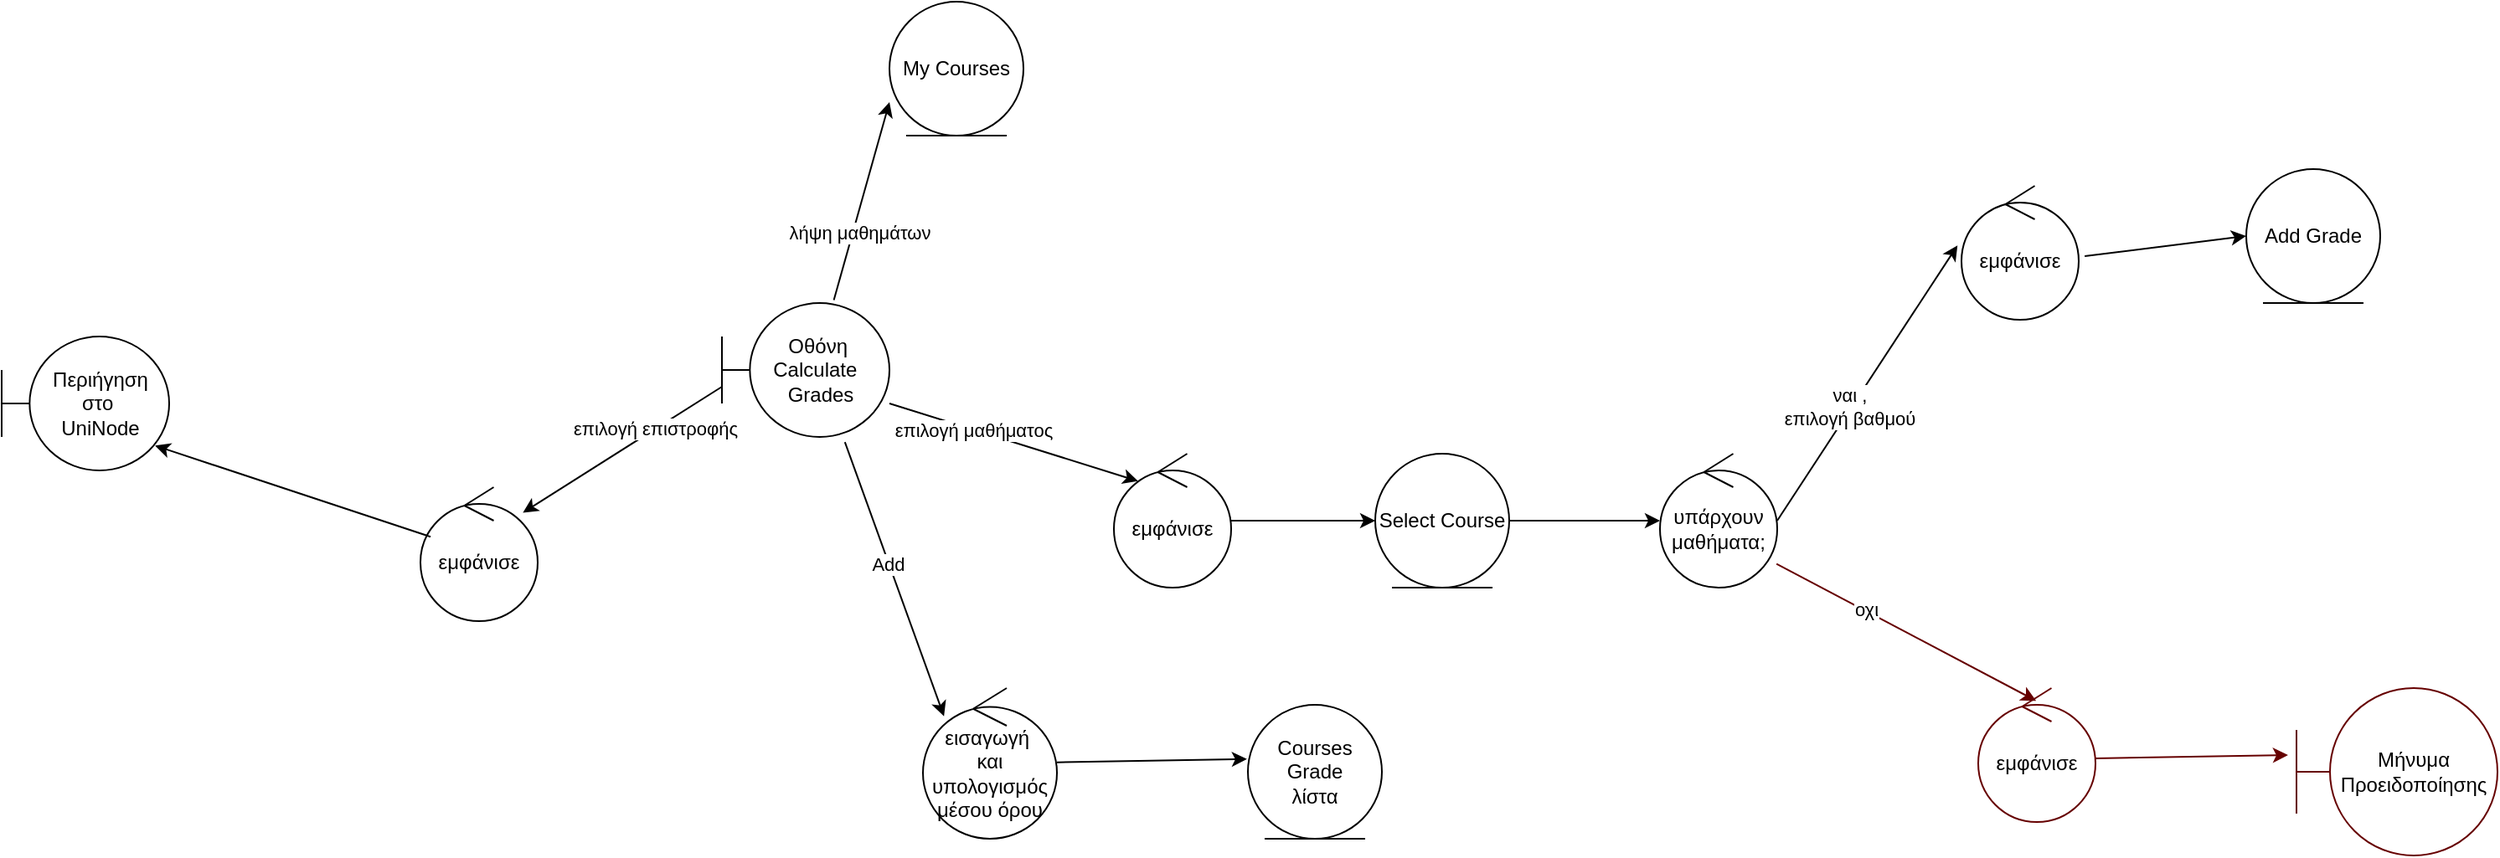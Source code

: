 <mxfile version="14.6.6" type="device"><diagram id="aZ6BylXuup_TdmJJksm1" name="Page-1"><mxGraphModel dx="1616" dy="531" grid="1" gridSize="10" guides="1" tooltips="1" connect="1" arrows="1" fold="1" page="1" pageScale="1" pageWidth="827" pageHeight="1169" math="0" shadow="0"><root><mxCell id="0"/><mxCell id="1" parent="0"/><mxCell id="OO_s2bunfpIVHy9DCwH9-1" value="Οθόνη&amp;nbsp;&lt;br&gt;Calculate&amp;nbsp;&amp;nbsp;&lt;br&gt;Grades" style="shape=umlBoundary;whiteSpace=wrap;html=1;" vertex="1" parent="1"><mxGeometry x="100" y="180" width="100" height="80" as="geometry"/></mxCell><mxCell id="OO_s2bunfpIVHy9DCwH9-2" value="" style="endArrow=classic;html=1;exitX=0.668;exitY=-0.022;exitDx=0;exitDy=0;exitPerimeter=0;entryX=0;entryY=0.75;entryDx=0;entryDy=0;entryPerimeter=0;" edge="1" parent="1" source="OO_s2bunfpIVHy9DCwH9-1" target="OO_s2bunfpIVHy9DCwH9-4"><mxGeometry width="50" height="50" relative="1" as="geometry"><mxPoint x="620" y="290" as="sourcePoint"/><mxPoint x="190" y="80" as="targetPoint"/></mxGeometry></mxCell><mxCell id="OO_s2bunfpIVHy9DCwH9-3" value="λήψη μαθημάτων" style="edgeLabel;html=1;align=center;verticalAlign=middle;resizable=0;points=[];" vertex="1" connectable="0" parent="OO_s2bunfpIVHy9DCwH9-2"><mxGeometry x="-0.308" y="-3" relative="1" as="geometry"><mxPoint x="1" as="offset"/></mxGeometry></mxCell><mxCell id="OO_s2bunfpIVHy9DCwH9-4" value="My Courses" style="ellipse;shape=umlEntity;whiteSpace=wrap;html=1;" vertex="1" parent="1"><mxGeometry x="200" width="80" height="80" as="geometry"/></mxCell><mxCell id="OO_s2bunfpIVHy9DCwH9-5" value="εμφάνισε" style="ellipse;shape=umlControl;whiteSpace=wrap;html=1;" vertex="1" parent="1"><mxGeometry x="334" y="270" width="70" height="80" as="geometry"/></mxCell><mxCell id="OO_s2bunfpIVHy9DCwH9-6" value="" style="endArrow=classic;html=1;exitX=1;exitY=0.75;exitDx=0;exitDy=0;exitPerimeter=0;entryX=0.206;entryY=0.205;entryDx=0;entryDy=0;entryPerimeter=0;" edge="1" parent="1" source="OO_s2bunfpIVHy9DCwH9-1" target="OO_s2bunfpIVHy9DCwH9-5"><mxGeometry width="50" height="50" relative="1" as="geometry"><mxPoint x="250" y="280" as="sourcePoint"/><mxPoint x="300" y="230" as="targetPoint"/></mxGeometry></mxCell><mxCell id="OO_s2bunfpIVHy9DCwH9-19" value="επιλογή μαθήματος" style="edgeLabel;html=1;align=center;verticalAlign=middle;resizable=0;points=[];" vertex="1" connectable="0" parent="OO_s2bunfpIVHy9DCwH9-6"><mxGeometry x="-0.33" relative="1" as="geometry"><mxPoint as="offset"/></mxGeometry></mxCell><mxCell id="OO_s2bunfpIVHy9DCwH9-7" value="" style="endArrow=classic;html=1;" edge="1" parent="1" source="OO_s2bunfpIVHy9DCwH9-5" target="OO_s2bunfpIVHy9DCwH9-8"><mxGeometry width="50" height="50" relative="1" as="geometry"><mxPoint x="250" y="380" as="sourcePoint"/><mxPoint x="300" y="330" as="targetPoint"/></mxGeometry></mxCell><mxCell id="OO_s2bunfpIVHy9DCwH9-8" value="Select Course" style="ellipse;shape=umlEntity;whiteSpace=wrap;html=1;" vertex="1" parent="1"><mxGeometry x="490" y="270" width="80" height="80" as="geometry"/></mxCell><mxCell id="OO_s2bunfpIVHy9DCwH9-9" value="" style="endArrow=classic;html=1;" edge="1" parent="1" source="OO_s2bunfpIVHy9DCwH9-8" target="OO_s2bunfpIVHy9DCwH9-10"><mxGeometry width="50" height="50" relative="1" as="geometry"><mxPoint x="250" y="580" as="sourcePoint"/><mxPoint x="160" y="610" as="targetPoint"/></mxGeometry></mxCell><mxCell id="OO_s2bunfpIVHy9DCwH9-10" value="υπάρχουν μαθήματα;" style="ellipse;shape=umlControl;whiteSpace=wrap;html=1;" vertex="1" parent="1"><mxGeometry x="660" y="270" width="70" height="80" as="geometry"/></mxCell><mxCell id="OO_s2bunfpIVHy9DCwH9-11" value="" style="endArrow=classic;html=1;entryX=0.494;entryY=0.095;entryDx=0;entryDy=0;entryPerimeter=0;strokeColor=#660000;exitX=0.994;exitY=0.822;exitDx=0;exitDy=0;exitPerimeter=0;" edge="1" parent="1" source="OO_s2bunfpIVHy9DCwH9-10" target="OO_s2bunfpIVHy9DCwH9-29"><mxGeometry width="50" height="50" relative="1" as="geometry"><mxPoint x="691" y="354" as="sourcePoint"/><mxPoint x="71" y="780" as="targetPoint"/></mxGeometry></mxCell><mxCell id="OO_s2bunfpIVHy9DCwH9-13" value="οχι" style="edgeLabel;html=1;align=center;verticalAlign=middle;resizable=0;points=[];" vertex="1" connectable="0" parent="OO_s2bunfpIVHy9DCwH9-11"><mxGeometry x="-0.315" y="1" relative="1" as="geometry"><mxPoint as="offset"/></mxGeometry></mxCell><mxCell id="OO_s2bunfpIVHy9DCwH9-16" value="εμφάνισε" style="ellipse;shape=umlControl;whiteSpace=wrap;html=1;" vertex="1" parent="1"><mxGeometry x="840" y="110" width="70" height="80" as="geometry"/></mxCell><mxCell id="OO_s2bunfpIVHy9DCwH9-17" value="" style="endArrow=classic;html=1;exitX=1;exitY=0.5;exitDx=0;exitDy=0;exitPerimeter=0;entryX=-0.034;entryY=0.445;entryDx=0;entryDy=0;entryPerimeter=0;" edge="1" parent="1" source="OO_s2bunfpIVHy9DCwH9-10" target="OO_s2bunfpIVHy9DCwH9-16"><mxGeometry width="50" height="50" relative="1" as="geometry"><mxPoint x="180" y="620" as="sourcePoint"/><mxPoint x="360" y="640" as="targetPoint"/></mxGeometry></mxCell><mxCell id="OO_s2bunfpIVHy9DCwH9-20" value="ναι , &lt;br&gt;επιλογή βαθμού" style="edgeLabel;html=1;align=center;verticalAlign=middle;resizable=0;points=[];" vertex="1" connectable="0" parent="OO_s2bunfpIVHy9DCwH9-17"><mxGeometry x="-0.179" y="2" relative="1" as="geometry"><mxPoint as="offset"/></mxGeometry></mxCell><mxCell id="OO_s2bunfpIVHy9DCwH9-18" value="Αdd Grade" style="ellipse;shape=umlEntity;whiteSpace=wrap;html=1;" vertex="1" parent="1"><mxGeometry x="1010" y="100" width="80" height="80" as="geometry"/></mxCell><mxCell id="OO_s2bunfpIVHy9DCwH9-21" value="" style="endArrow=classic;html=1;entryX=0;entryY=0.5;entryDx=0;entryDy=0;exitX=1.051;exitY=0.525;exitDx=0;exitDy=0;exitPerimeter=0;" edge="1" parent="1" source="OO_s2bunfpIVHy9DCwH9-16" target="OO_s2bunfpIVHy9DCwH9-18"><mxGeometry width="50" height="50" relative="1" as="geometry"><mxPoint x="490" y="660" as="sourcePoint"/><mxPoint x="470" y="480" as="targetPoint"/></mxGeometry></mxCell><mxCell id="OO_s2bunfpIVHy9DCwH9-23" value="εισαγωγή&amp;nbsp;&lt;br&gt;και&lt;br&gt;υπολογισμός&lt;br&gt;μέσου όρου" style="ellipse;shape=umlControl;whiteSpace=wrap;html=1;" vertex="1" parent="1"><mxGeometry x="220" y="410" width="80" height="90" as="geometry"/></mxCell><mxCell id="OO_s2bunfpIVHy9DCwH9-24" value="" style="endArrow=classic;html=1;exitX=0.734;exitY=1.038;exitDx=0;exitDy=0;exitPerimeter=0;entryX=0.157;entryY=0.187;entryDx=0;entryDy=0;entryPerimeter=0;" edge="1" parent="1" source="OO_s2bunfpIVHy9DCwH9-1" target="OO_s2bunfpIVHy9DCwH9-23"><mxGeometry width="50" height="50" relative="1" as="geometry"><mxPoint x="350" y="370" as="sourcePoint"/><mxPoint x="10" y="340" as="targetPoint"/></mxGeometry></mxCell><mxCell id="OO_s2bunfpIVHy9DCwH9-25" value="Add" style="edgeLabel;html=1;align=center;verticalAlign=middle;resizable=0;points=[];" vertex="1" connectable="0" parent="OO_s2bunfpIVHy9DCwH9-24"><mxGeometry x="-0.113" y="-1" relative="1" as="geometry"><mxPoint as="offset"/></mxGeometry></mxCell><mxCell id="OO_s2bunfpIVHy9DCwH9-26" value="" style="endArrow=classic;html=1;entryX=-0.007;entryY=0.405;entryDx=0;entryDy=0;entryPerimeter=0;" edge="1" parent="1" source="OO_s2bunfpIVHy9DCwH9-23" target="OO_s2bunfpIVHy9DCwH9-27"><mxGeometry width="50" height="50" relative="1" as="geometry"><mxPoint x="620" y="220" as="sourcePoint"/><mxPoint x="-163.2" y="440" as="targetPoint"/></mxGeometry></mxCell><mxCell id="OO_s2bunfpIVHy9DCwH9-27" value="Courses Grade&lt;br&gt;λίστα" style="ellipse;shape=umlEntity;whiteSpace=wrap;html=1;" vertex="1" parent="1"><mxGeometry x="414" y="420" width="80" height="80" as="geometry"/></mxCell><mxCell id="OO_s2bunfpIVHy9DCwH9-29" value="εμφάνισε" style="ellipse;shape=umlControl;whiteSpace=wrap;html=1;strokeColor=#660000;" vertex="1" parent="1"><mxGeometry x="850" y="410" width="70" height="80" as="geometry"/></mxCell><mxCell id="OO_s2bunfpIVHy9DCwH9-30" value="Μήνυμα Προειδοποίησης" style="shape=umlBoundary;whiteSpace=wrap;html=1;strokeColor=#660000;" vertex="1" parent="1"><mxGeometry x="1040" y="410" width="120" height="100" as="geometry"/></mxCell><mxCell id="OO_s2bunfpIVHy9DCwH9-31" value="" style="endArrow=classic;html=1;exitX=0.997;exitY=0.525;exitDx=0;exitDy=0;exitPerimeter=0;entryX=-0.042;entryY=0.4;entryDx=0;entryDy=0;entryPerimeter=0;strokeColor=#660000;" edge="1" parent="1" source="OO_s2bunfpIVHy9DCwH9-29" target="OO_s2bunfpIVHy9DCwH9-30"><mxGeometry width="50" height="50" relative="1" as="geometry"><mxPoint x="160" y="630" as="sourcePoint"/><mxPoint x="245" y="822" as="targetPoint"/></mxGeometry></mxCell><mxCell id="OO_s2bunfpIVHy9DCwH9-32" value="" style="endArrow=classic;html=1;strokeColor=#000000;exitX=0;exitY=0.625;exitDx=0;exitDy=0;exitPerimeter=0;entryX=0.874;entryY=0.19;entryDx=0;entryDy=0;entryPerimeter=0;" edge="1" parent="1" source="OO_s2bunfpIVHy9DCwH9-1" target="OO_s2bunfpIVHy9DCwH9-34"><mxGeometry width="50" height="50" relative="1" as="geometry"><mxPoint x="70" y="250" as="sourcePoint"/><mxPoint x="10" y="350" as="targetPoint"/></mxGeometry></mxCell><mxCell id="OO_s2bunfpIVHy9DCwH9-33" value="επιλογή επιστροφής" style="edgeLabel;html=1;align=center;verticalAlign=middle;resizable=0;points=[];" vertex="1" connectable="0" parent="OO_s2bunfpIVHy9DCwH9-32"><mxGeometry x="-0.333" y="-1" relative="1" as="geometry"><mxPoint as="offset"/></mxGeometry></mxCell><mxCell id="OO_s2bunfpIVHy9DCwH9-34" value="εμφάνισε" style="ellipse;shape=umlControl;whiteSpace=wrap;html=1;strokeColor=#000000;" vertex="1" parent="1"><mxGeometry x="-80" y="290" width="70" height="80" as="geometry"/></mxCell><mxCell id="OO_s2bunfpIVHy9DCwH9-35" value="Περιήγηση στο&amp;nbsp;&lt;br&gt;UniNode" style="shape=umlBoundary;whiteSpace=wrap;html=1;strokeColor=#000000;" vertex="1" parent="1"><mxGeometry x="-330" y="200" width="100" height="80" as="geometry"/></mxCell><mxCell id="OO_s2bunfpIVHy9DCwH9-38" value="" style="endArrow=classic;html=1;strokeColor=#000000;exitX=0.086;exitY=0.37;exitDx=0;exitDy=0;exitPerimeter=0;entryX=0.916;entryY=0.815;entryDx=0;entryDy=0;entryPerimeter=0;" edge="1" parent="1" source="OO_s2bunfpIVHy9DCwH9-34" target="OO_s2bunfpIVHy9DCwH9-35"><mxGeometry width="50" height="50" relative="1" as="geometry"><mxPoint x="-80" y="380" as="sourcePoint"/><mxPoint x="80" y="310" as="targetPoint"/></mxGeometry></mxCell></root></mxGraphModel></diagram></mxfile>